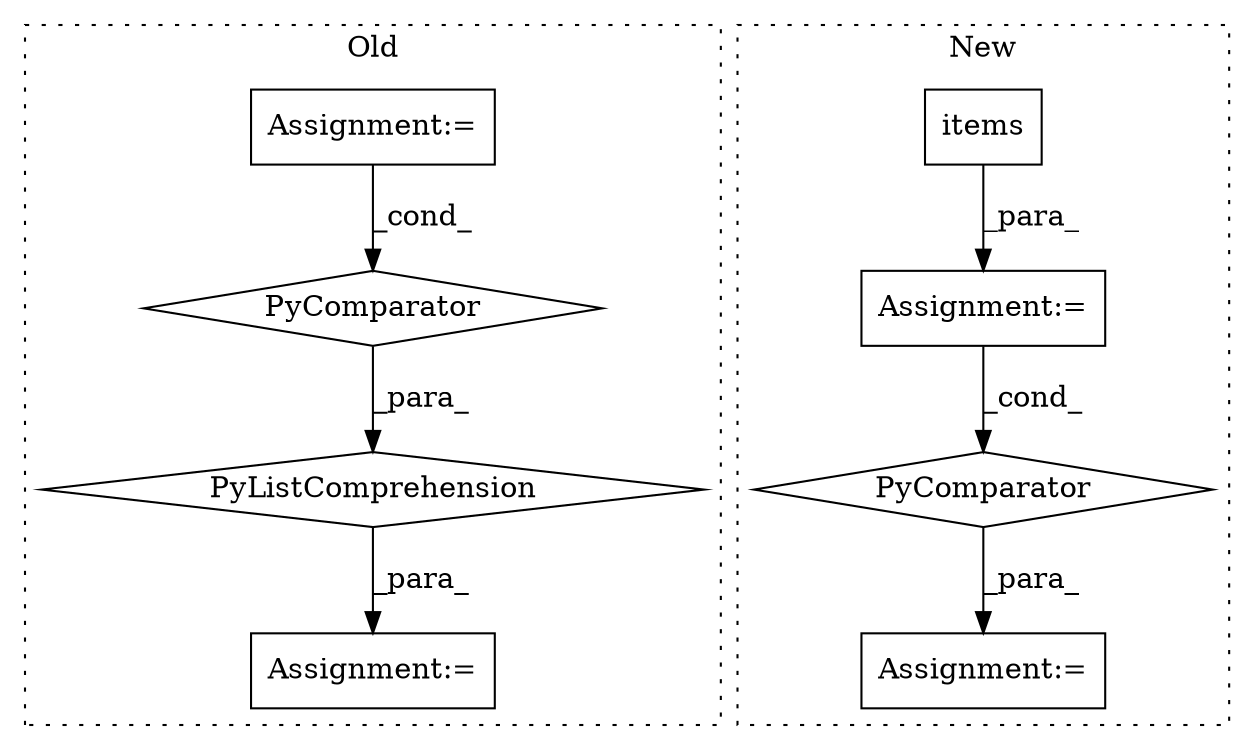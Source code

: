 digraph G {
subgraph cluster0 {
1 [label="PyComparator" a="113" s="5704" l="33" shape="diamond"];
6 [label="PyListComprehension" a="109" s="5599" l="146" shape="diamond"];
7 [label="Assignment:=" a="7" s="5581" l="1" shape="box"];
8 [label="Assignment:=" a="7" s="5704" l="33" shape="box"];
label = "Old";
style="dotted";
}
subgraph cluster1 {
2 [label="items" a="32" s="6996" l="7" shape="box"];
3 [label="Assignment:=" a="7" s="6869" l="1" shape="box"];
4 [label="Assignment:=" a="7" s="6976" l="52" shape="box"];
5 [label="PyComparator" a="113" s="6976" l="52" shape="diamond"];
label = "New";
style="dotted";
}
1 -> 6 [label="_para_"];
2 -> 4 [label="_para_"];
4 -> 5 [label="_cond_"];
5 -> 3 [label="_para_"];
6 -> 7 [label="_para_"];
8 -> 1 [label="_cond_"];
}